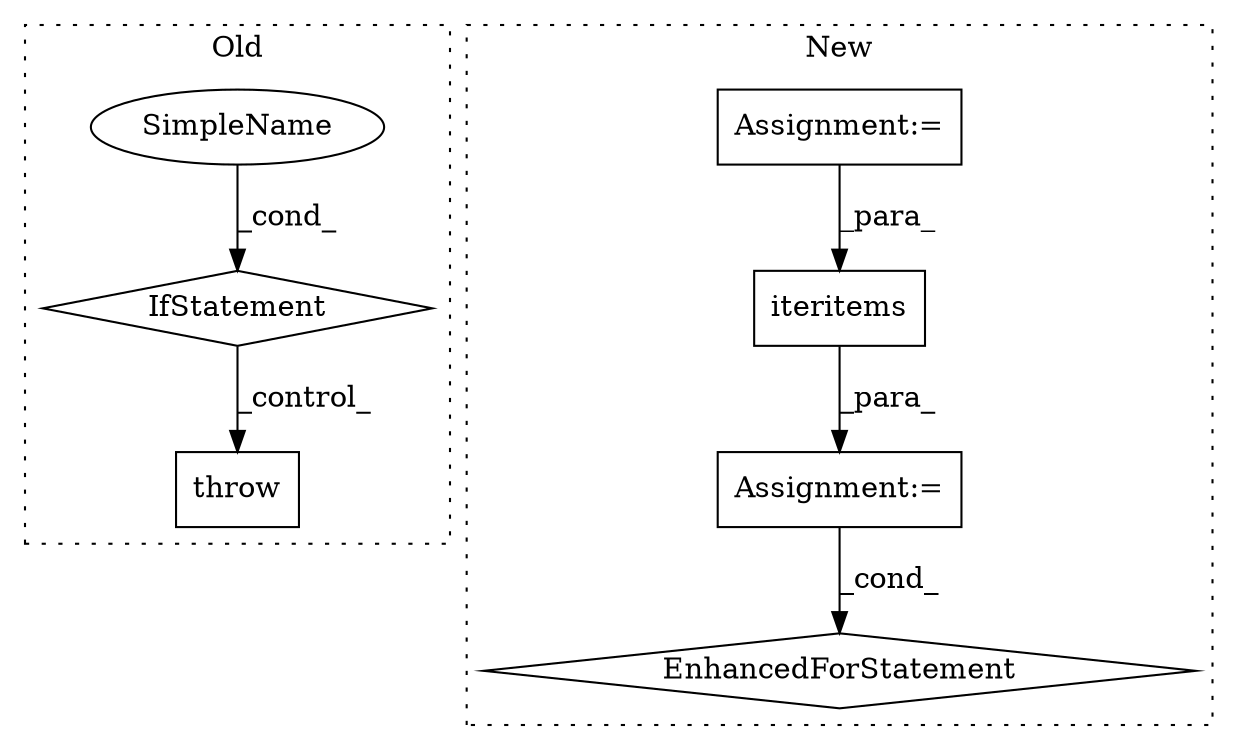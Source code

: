 digraph G {
subgraph cluster0 {
1 [label="throw" a="53" s="11974" l="6" shape="box"];
5 [label="IfStatement" a="25" s="11786,11857" l="18,2" shape="diamond"];
6 [label="SimpleName" a="42" s="" l="" shape="ellipse"];
label = "Old";
style="dotted";
}
subgraph cluster1 {
2 [label="iteritems" a="32" s="12705,12739" l="10,1" shape="box"];
3 [label="Assignment:=" a="7" s="12593,12740" l="88,2" shape="box"];
4 [label="EnhancedForStatement" a="70" s="12593,12740" l="88,2" shape="diamond"];
7 [label="Assignment:=" a="7" s="10987" l="1" shape="box"];
label = "New";
style="dotted";
}
2 -> 3 [label="_para_"];
3 -> 4 [label="_cond_"];
5 -> 1 [label="_control_"];
6 -> 5 [label="_cond_"];
7 -> 2 [label="_para_"];
}